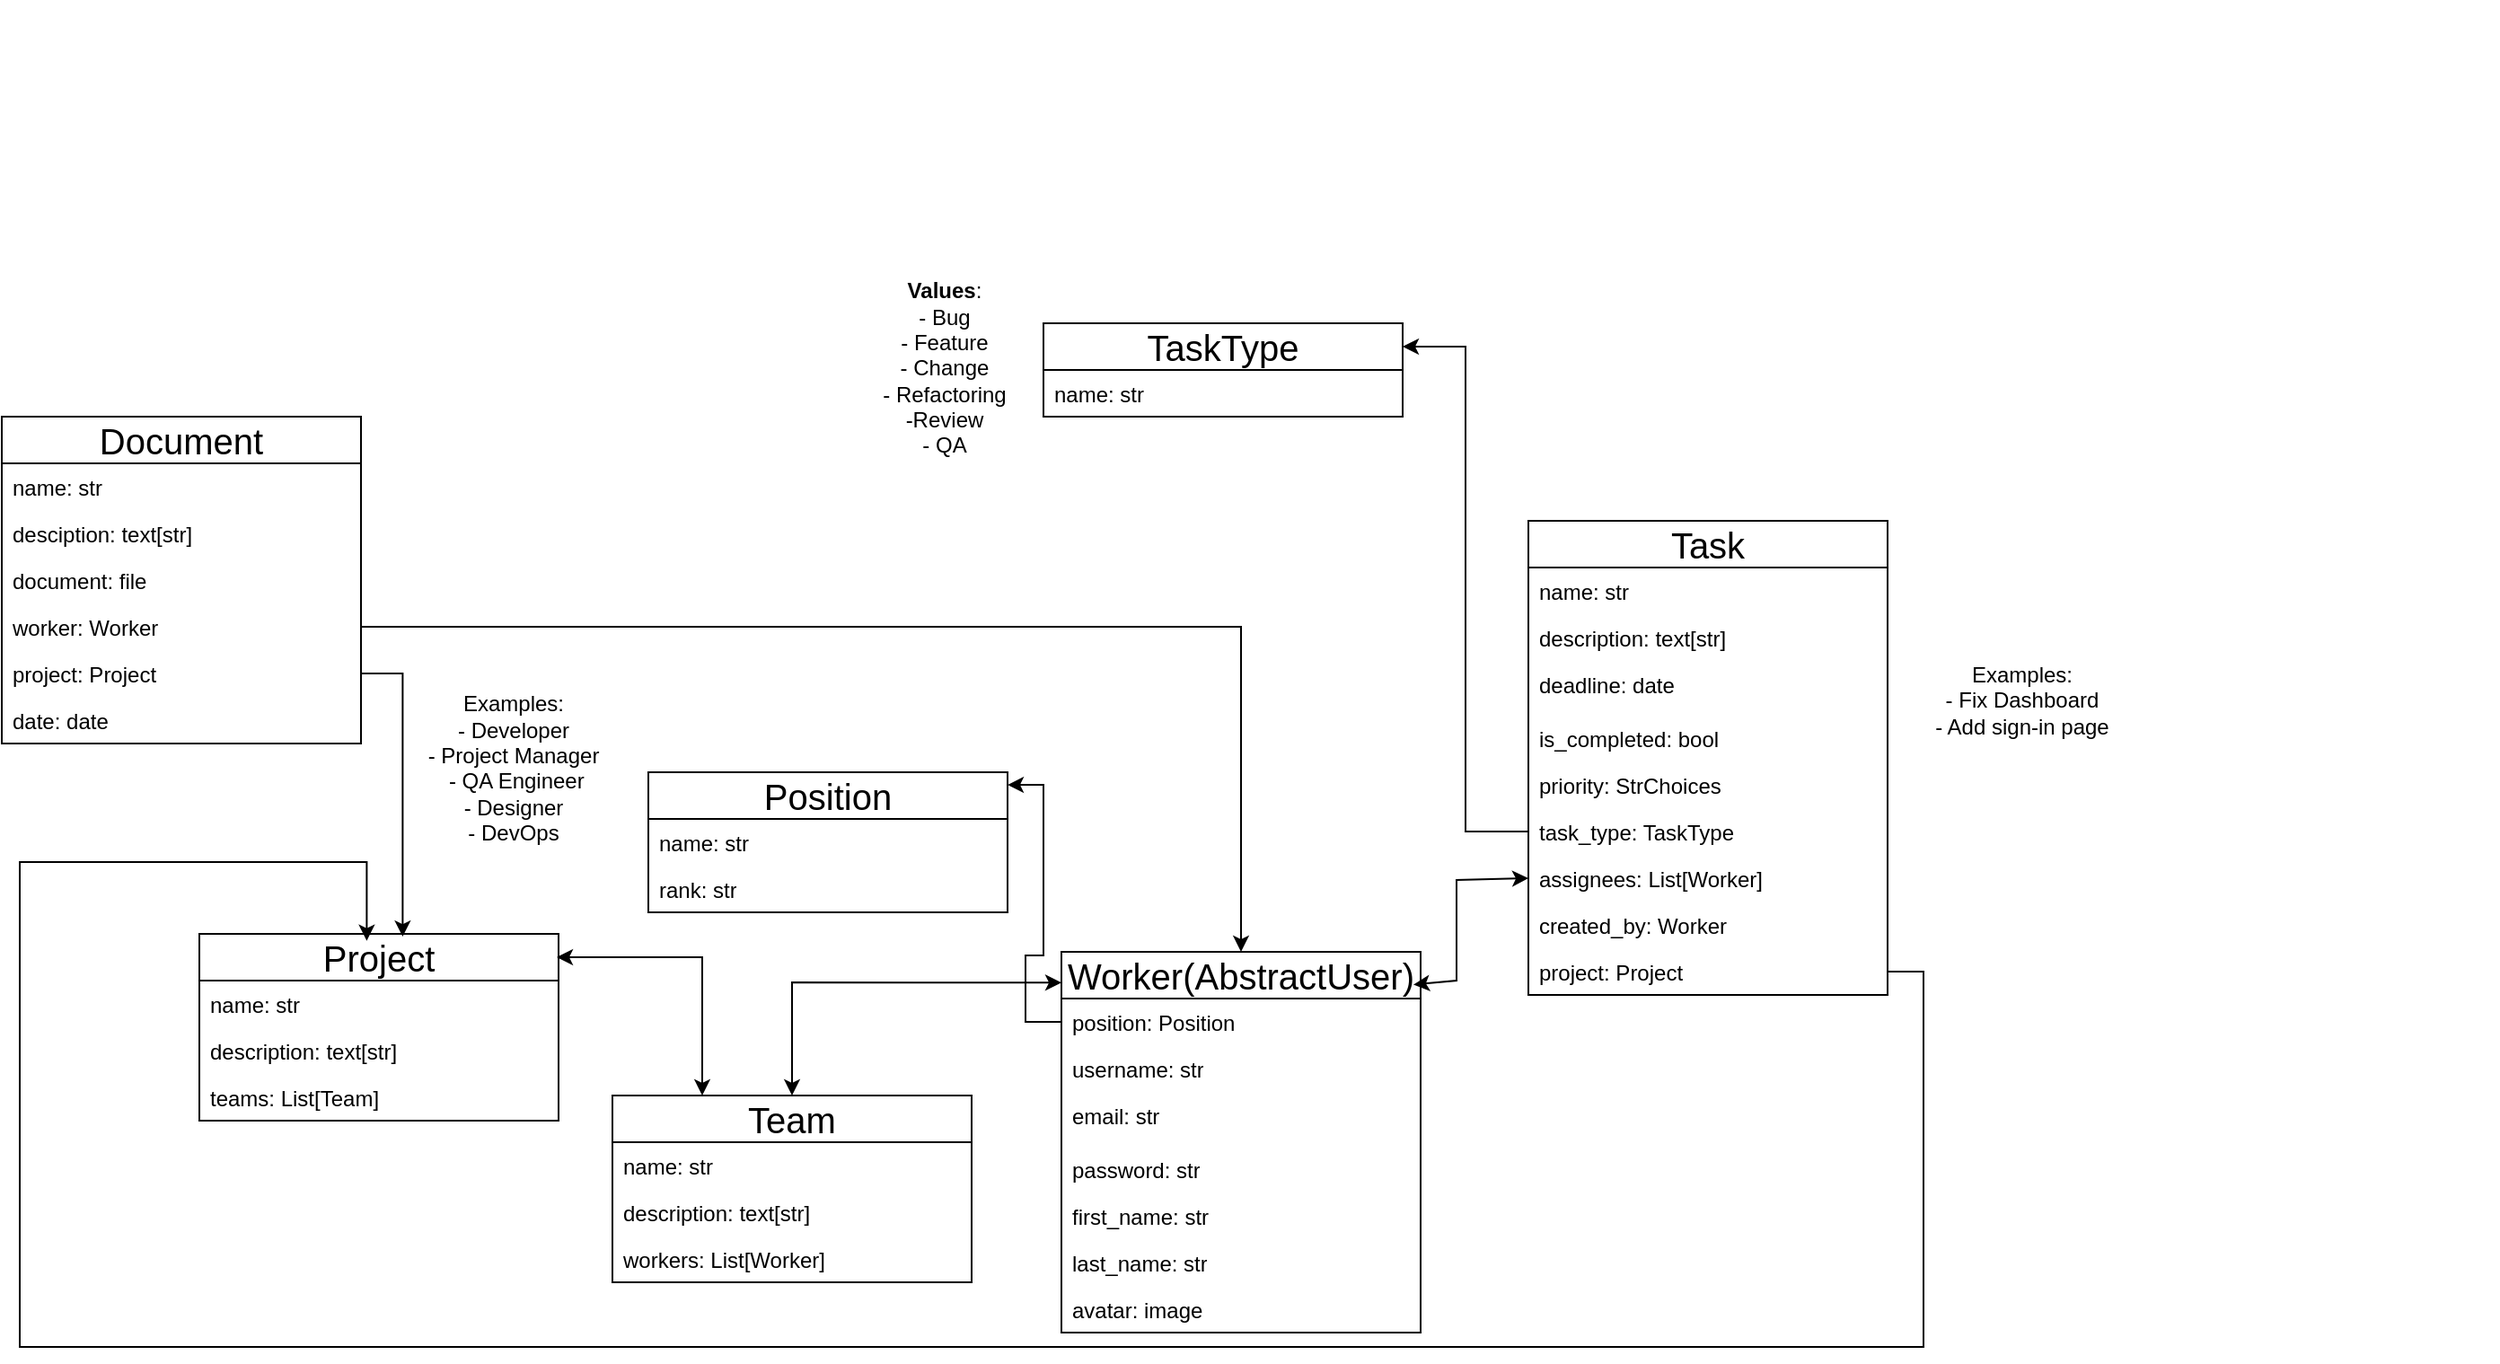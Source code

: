 <mxfile version="27.0.9">
  <diagram name="Сторінка-1" id="DGx0S60uxOYbOebhsyBo">
    <mxGraphModel dx="2088" dy="1812" grid="1" gridSize="10" guides="1" tooltips="1" connect="1" arrows="1" fold="1" page="1" pageScale="1" pageWidth="827" pageHeight="1169" math="0" shadow="0">
      <root>
        <mxCell id="0" />
        <mxCell id="1" parent="0" />
        <mxCell id="zGgsaeXwsIE-S1t-PNdy-1" value="Task" style="swimlane;fontStyle=0;childLayout=stackLayout;horizontal=1;startSize=26;fillColor=none;horizontalStack=0;resizeParent=1;resizeParentMax=0;resizeLast=0;collapsible=1;marginBottom=0;whiteSpace=wrap;html=1;fontSize=20;" parent="1" vertex="1">
          <mxGeometry x="550" y="280" width="200" height="264" as="geometry">
            <mxRectangle x="550" y="280" width="80" height="40" as="alternateBounds" />
          </mxGeometry>
        </mxCell>
        <mxCell id="zGgsaeXwsIE-S1t-PNdy-2" value="name: str" style="text;strokeColor=none;fillColor=none;align=left;verticalAlign=top;spacingLeft=4;spacingRight=4;overflow=hidden;rotatable=0;points=[[0,0.5],[1,0.5]];portConstraint=eastwest;whiteSpace=wrap;html=1;" parent="zGgsaeXwsIE-S1t-PNdy-1" vertex="1">
          <mxGeometry y="26" width="200" height="26" as="geometry" />
        </mxCell>
        <mxCell id="zGgsaeXwsIE-S1t-PNdy-3" value="description: text[str]" style="text;strokeColor=none;fillColor=none;align=left;verticalAlign=top;spacingLeft=4;spacingRight=4;overflow=hidden;rotatable=0;points=[[0,0.5],[1,0.5]];portConstraint=eastwest;whiteSpace=wrap;html=1;" parent="zGgsaeXwsIE-S1t-PNdy-1" vertex="1">
          <mxGeometry y="52" width="200" height="26" as="geometry" />
        </mxCell>
        <mxCell id="zGgsaeXwsIE-S1t-PNdy-4" value="deadline: date" style="text;strokeColor=none;fillColor=none;align=left;verticalAlign=top;spacingLeft=4;spacingRight=4;overflow=hidden;rotatable=0;points=[[0,0.5],[1,0.5]];portConstraint=eastwest;whiteSpace=wrap;html=1;" parent="zGgsaeXwsIE-S1t-PNdy-1" vertex="1">
          <mxGeometry y="78" width="200" height="30" as="geometry" />
        </mxCell>
        <mxCell id="zGgsaeXwsIE-S1t-PNdy-8" value="is_completed: bool" style="text;strokeColor=none;fillColor=none;align=left;verticalAlign=top;spacingLeft=4;spacingRight=4;overflow=hidden;rotatable=0;points=[[0,0.5],[1,0.5]];portConstraint=eastwest;whiteSpace=wrap;html=1;" parent="zGgsaeXwsIE-S1t-PNdy-1" vertex="1">
          <mxGeometry y="108" width="200" height="26" as="geometry" />
        </mxCell>
        <mxCell id="zGgsaeXwsIE-S1t-PNdy-5" value="priority: StrChoices" style="text;strokeColor=none;fillColor=none;align=left;verticalAlign=top;spacingLeft=4;spacingRight=4;overflow=hidden;rotatable=0;points=[[0,0.5],[1,0.5]];portConstraint=eastwest;whiteSpace=wrap;html=1;" parent="zGgsaeXwsIE-S1t-PNdy-1" vertex="1">
          <mxGeometry y="134" width="200" height="26" as="geometry" />
        </mxCell>
        <mxCell id="zGgsaeXwsIE-S1t-PNdy-9" value="task_type: TaskType" style="text;strokeColor=none;fillColor=none;align=left;verticalAlign=top;spacingLeft=4;spacingRight=4;overflow=hidden;rotatable=0;points=[[0,0.5],[1,0.5]];portConstraint=eastwest;whiteSpace=wrap;html=1;" parent="zGgsaeXwsIE-S1t-PNdy-1" vertex="1">
          <mxGeometry y="160" width="200" height="26" as="geometry" />
        </mxCell>
        <mxCell id="zGgsaeXwsIE-S1t-PNdy-10" value="assignees: List[Worker]" style="text;strokeColor=none;fillColor=none;align=left;verticalAlign=top;spacingLeft=4;spacingRight=4;overflow=hidden;rotatable=0;points=[[0,0.5],[1,0.5]];portConstraint=eastwest;whiteSpace=wrap;html=1;" parent="zGgsaeXwsIE-S1t-PNdy-1" vertex="1">
          <mxGeometry y="186" width="200" height="26" as="geometry" />
        </mxCell>
        <mxCell id="21D_6T_b0OIAMuyLPXr2-1" value="created_by: Worker" style="text;strokeColor=none;fillColor=none;align=left;verticalAlign=top;spacingLeft=4;spacingRight=4;overflow=hidden;rotatable=0;points=[[0,0.5],[1,0.5]];portConstraint=eastwest;whiteSpace=wrap;html=1;" parent="zGgsaeXwsIE-S1t-PNdy-1" vertex="1">
          <mxGeometry y="212" width="200" height="26" as="geometry" />
        </mxCell>
        <mxCell id="21D_6T_b0OIAMuyLPXr2-2" value="project: Project" style="text;strokeColor=none;fillColor=none;align=left;verticalAlign=top;spacingLeft=4;spacingRight=4;overflow=hidden;rotatable=0;points=[[0,0.5],[1,0.5]];portConstraint=eastwest;whiteSpace=wrap;html=1;" parent="zGgsaeXwsIE-S1t-PNdy-1" vertex="1">
          <mxGeometry y="238" width="200" height="26" as="geometry" />
        </mxCell>
        <mxCell id="zGgsaeXwsIE-S1t-PNdy-15" value="Worker(AbstractUser)" style="swimlane;fontStyle=0;childLayout=stackLayout;horizontal=1;startSize=26;fillColor=none;horizontalStack=0;resizeParent=1;resizeParentMax=0;resizeLast=0;collapsible=1;marginBottom=0;whiteSpace=wrap;html=1;fontSize=20;" parent="1" vertex="1">
          <mxGeometry x="290" y="520" width="200" height="212" as="geometry">
            <mxRectangle x="550" y="280" width="80" height="40" as="alternateBounds" />
          </mxGeometry>
        </mxCell>
        <mxCell id="zGgsaeXwsIE-S1t-PNdy-16" value="position: Position" style="text;strokeColor=none;fillColor=none;align=left;verticalAlign=top;spacingLeft=4;spacingRight=4;overflow=hidden;rotatable=0;points=[[0,0.5],[1,0.5]];portConstraint=eastwest;whiteSpace=wrap;html=1;" parent="zGgsaeXwsIE-S1t-PNdy-15" vertex="1">
          <mxGeometry y="26" width="200" height="26" as="geometry" />
        </mxCell>
        <mxCell id="zGgsaeXwsIE-S1t-PNdy-17" value="username: str" style="text;strokeColor=none;fillColor=none;align=left;verticalAlign=top;spacingLeft=4;spacingRight=4;overflow=hidden;rotatable=0;points=[[0,0.5],[1,0.5]];portConstraint=eastwest;whiteSpace=wrap;html=1;" parent="zGgsaeXwsIE-S1t-PNdy-15" vertex="1">
          <mxGeometry y="52" width="200" height="26" as="geometry" />
        </mxCell>
        <mxCell id="zGgsaeXwsIE-S1t-PNdy-18" value="email: str" style="text;strokeColor=none;fillColor=none;align=left;verticalAlign=top;spacingLeft=4;spacingRight=4;overflow=hidden;rotatable=0;points=[[0,0.5],[1,0.5]];portConstraint=eastwest;whiteSpace=wrap;html=1;" parent="zGgsaeXwsIE-S1t-PNdy-15" vertex="1">
          <mxGeometry y="78" width="200" height="30" as="geometry" />
        </mxCell>
        <mxCell id="zGgsaeXwsIE-S1t-PNdy-19" value="password: str" style="text;strokeColor=none;fillColor=none;align=left;verticalAlign=top;spacingLeft=4;spacingRight=4;overflow=hidden;rotatable=0;points=[[0,0.5],[1,0.5]];portConstraint=eastwest;whiteSpace=wrap;html=1;" parent="zGgsaeXwsIE-S1t-PNdy-15" vertex="1">
          <mxGeometry y="108" width="200" height="26" as="geometry" />
        </mxCell>
        <mxCell id="zGgsaeXwsIE-S1t-PNdy-20" value="first_name: str" style="text;strokeColor=none;fillColor=none;align=left;verticalAlign=top;spacingLeft=4;spacingRight=4;overflow=hidden;rotatable=0;points=[[0,0.5],[1,0.5]];portConstraint=eastwest;whiteSpace=wrap;html=1;" parent="zGgsaeXwsIE-S1t-PNdy-15" vertex="1">
          <mxGeometry y="134" width="200" height="26" as="geometry" />
        </mxCell>
        <mxCell id="zGgsaeXwsIE-S1t-PNdy-21" value="last_name: str" style="text;strokeColor=none;fillColor=none;align=left;verticalAlign=top;spacingLeft=4;spacingRight=4;overflow=hidden;rotatable=0;points=[[0,0.5],[1,0.5]];portConstraint=eastwest;whiteSpace=wrap;html=1;" parent="zGgsaeXwsIE-S1t-PNdy-15" vertex="1">
          <mxGeometry y="160" width="200" height="26" as="geometry" />
        </mxCell>
        <mxCell id="onjcQL5mCA4Y88tSQLYb-1" value="avatar: image" style="text;strokeColor=none;fillColor=none;align=left;verticalAlign=top;spacingLeft=4;spacingRight=4;overflow=hidden;rotatable=0;points=[[0,0.5],[1,0.5]];portConstraint=eastwest;whiteSpace=wrap;html=1;" parent="zGgsaeXwsIE-S1t-PNdy-15" vertex="1">
          <mxGeometry y="186" width="200" height="26" as="geometry" />
        </mxCell>
        <mxCell id="zGgsaeXwsIE-S1t-PNdy-24" value="TaskType" style="swimlane;fontStyle=0;childLayout=stackLayout;horizontal=1;startSize=26;fillColor=none;horizontalStack=0;resizeParent=1;resizeParentMax=0;resizeLast=0;collapsible=1;marginBottom=0;whiteSpace=wrap;html=1;fontSize=20;" parent="1" vertex="1">
          <mxGeometry x="280" y="170" width="200" height="52" as="geometry">
            <mxRectangle x="550" y="280" width="80" height="40" as="alternateBounds" />
          </mxGeometry>
        </mxCell>
        <mxCell id="zGgsaeXwsIE-S1t-PNdy-25" value="name: str" style="text;strokeColor=none;fillColor=none;align=left;verticalAlign=top;spacingLeft=4;spacingRight=4;overflow=hidden;rotatable=0;points=[[0,0.5],[1,0.5]];portConstraint=eastwest;whiteSpace=wrap;html=1;" parent="zGgsaeXwsIE-S1t-PNdy-24" vertex="1">
          <mxGeometry y="26" width="200" height="26" as="geometry" />
        </mxCell>
        <mxCell id="zGgsaeXwsIE-S1t-PNdy-31" value="" style="endArrow=classic;startArrow=classic;html=1;rounded=0;entryX=0;entryY=0.5;entryDx=0;entryDy=0;exitX=0.98;exitY=0.086;exitDx=0;exitDy=0;exitPerimeter=0;" parent="1" source="zGgsaeXwsIE-S1t-PNdy-15" target="zGgsaeXwsIE-S1t-PNdy-10" edge="1">
          <mxGeometry width="50" height="50" relative="1" as="geometry">
            <mxPoint x="510" y="540" as="sourcePoint" />
            <mxPoint x="440" y="420" as="targetPoint" />
            <Array as="points">
              <mxPoint x="510" y="536" />
              <mxPoint x="510" y="480" />
            </Array>
          </mxGeometry>
        </mxCell>
        <mxCell id="zGgsaeXwsIE-S1t-PNdy-32" style="edgeStyle=orthogonalEdgeStyle;rounded=0;orthogonalLoop=1;jettySize=auto;html=1;entryX=1;entryY=0.25;entryDx=0;entryDy=0;" parent="1" source="zGgsaeXwsIE-S1t-PNdy-9" target="zGgsaeXwsIE-S1t-PNdy-24" edge="1">
          <mxGeometry relative="1" as="geometry" />
        </mxCell>
        <mxCell id="zGgsaeXwsIE-S1t-PNdy-33" value="Position" style="swimlane;fontStyle=0;childLayout=stackLayout;horizontal=1;startSize=26;fillColor=none;horizontalStack=0;resizeParent=1;resizeParentMax=0;resizeLast=0;collapsible=1;marginBottom=0;whiteSpace=wrap;html=1;fontSize=20;" parent="1" vertex="1">
          <mxGeometry x="60" y="420" width="200" height="78" as="geometry">
            <mxRectangle x="550" y="280" width="80" height="40" as="alternateBounds" />
          </mxGeometry>
        </mxCell>
        <mxCell id="zGgsaeXwsIE-S1t-PNdy-34" value="name: str" style="text;strokeColor=none;fillColor=none;align=left;verticalAlign=top;spacingLeft=4;spacingRight=4;overflow=hidden;rotatable=0;points=[[0,0.5],[1,0.5]];portConstraint=eastwest;whiteSpace=wrap;html=1;" parent="zGgsaeXwsIE-S1t-PNdy-33" vertex="1">
          <mxGeometry y="26" width="200" height="26" as="geometry" />
        </mxCell>
        <mxCell id="zGgsaeXwsIE-S1t-PNdy-35" value="rank: str" style="text;strokeColor=none;fillColor=none;align=left;verticalAlign=top;spacingLeft=4;spacingRight=4;overflow=hidden;rotatable=0;points=[[0,0.5],[1,0.5]];portConstraint=eastwest;whiteSpace=wrap;html=1;" parent="zGgsaeXwsIE-S1t-PNdy-33" vertex="1">
          <mxGeometry y="52" width="200" height="26" as="geometry" />
        </mxCell>
        <mxCell id="zGgsaeXwsIE-S1t-PNdy-38" style="edgeStyle=orthogonalEdgeStyle;rounded=0;orthogonalLoop=1;jettySize=auto;html=1;exitX=0;exitY=0.5;exitDx=0;exitDy=0;entryX=1;entryY=0.09;entryDx=0;entryDy=0;entryPerimeter=0;" parent="1" source="zGgsaeXwsIE-S1t-PNdy-16" target="zGgsaeXwsIE-S1t-PNdy-33" edge="1">
          <mxGeometry relative="1" as="geometry" />
        </mxCell>
        <mxCell id="zGgsaeXwsIE-S1t-PNdy-39" value="Team" style="swimlane;fontStyle=0;childLayout=stackLayout;horizontal=1;startSize=26;fillColor=none;horizontalStack=0;resizeParent=1;resizeParentMax=0;resizeLast=0;collapsible=1;marginBottom=0;whiteSpace=wrap;html=1;fontSize=20;" parent="1" vertex="1">
          <mxGeometry x="40" y="600" width="200" height="104" as="geometry">
            <mxRectangle x="550" y="280" width="80" height="40" as="alternateBounds" />
          </mxGeometry>
        </mxCell>
        <mxCell id="zGgsaeXwsIE-S1t-PNdy-40" value="name: str" style="text;strokeColor=none;fillColor=none;align=left;verticalAlign=top;spacingLeft=4;spacingRight=4;overflow=hidden;rotatable=0;points=[[0,0.5],[1,0.5]];portConstraint=eastwest;whiteSpace=wrap;html=1;" parent="zGgsaeXwsIE-S1t-PNdy-39" vertex="1">
          <mxGeometry y="26" width="200" height="26" as="geometry" />
        </mxCell>
        <mxCell id="zGgsaeXwsIE-S1t-PNdy-46" value="description: text[str]" style="text;strokeColor=none;fillColor=none;align=left;verticalAlign=top;spacingLeft=4;spacingRight=4;overflow=hidden;rotatable=0;points=[[0,0.5],[1,0.5]];portConstraint=eastwest;whiteSpace=wrap;html=1;" parent="zGgsaeXwsIE-S1t-PNdy-39" vertex="1">
          <mxGeometry y="52" width="200" height="26" as="geometry" />
        </mxCell>
        <mxCell id="zGgsaeXwsIE-S1t-PNdy-41" value="workers: List[Worker]" style="text;strokeColor=none;fillColor=none;align=left;verticalAlign=top;spacingLeft=4;spacingRight=4;overflow=hidden;rotatable=0;points=[[0,0.5],[1,0.5]];portConstraint=eastwest;whiteSpace=wrap;html=1;" parent="zGgsaeXwsIE-S1t-PNdy-39" vertex="1">
          <mxGeometry y="78" width="200" height="26" as="geometry" />
        </mxCell>
        <mxCell id="zGgsaeXwsIE-S1t-PNdy-42" value="" style="endArrow=classic;startArrow=classic;html=1;rounded=0;entryX=0;entryY=0.081;entryDx=0;entryDy=0;entryPerimeter=0;exitX=0.5;exitY=0;exitDx=0;exitDy=0;" parent="1" source="zGgsaeXwsIE-S1t-PNdy-39" target="zGgsaeXwsIE-S1t-PNdy-15" edge="1">
          <mxGeometry width="50" height="50" relative="1" as="geometry">
            <mxPoint x="200" y="585" as="sourcePoint" />
            <mxPoint x="250" y="535" as="targetPoint" />
            <Array as="points">
              <mxPoint x="140" y="537" />
            </Array>
          </mxGeometry>
        </mxCell>
        <mxCell id="zGgsaeXwsIE-S1t-PNdy-43" value="Project" style="swimlane;fontStyle=0;childLayout=stackLayout;horizontal=1;startSize=26;fillColor=none;horizontalStack=0;resizeParent=1;resizeParentMax=0;resizeLast=0;collapsible=1;marginBottom=0;whiteSpace=wrap;html=1;fontSize=20;" parent="1" vertex="1">
          <mxGeometry x="-190" y="510" width="200" height="104" as="geometry">
            <mxRectangle x="550" y="280" width="80" height="40" as="alternateBounds" />
          </mxGeometry>
        </mxCell>
        <mxCell id="zGgsaeXwsIE-S1t-PNdy-44" value="name: str" style="text;strokeColor=none;fillColor=none;align=left;verticalAlign=top;spacingLeft=4;spacingRight=4;overflow=hidden;rotatable=0;points=[[0,0.5],[1,0.5]];portConstraint=eastwest;whiteSpace=wrap;html=1;" parent="zGgsaeXwsIE-S1t-PNdy-43" vertex="1">
          <mxGeometry y="26" width="200" height="26" as="geometry" />
        </mxCell>
        <mxCell id="zGgsaeXwsIE-S1t-PNdy-47" value="description: text[str]" style="text;strokeColor=none;fillColor=none;align=left;verticalAlign=top;spacingLeft=4;spacingRight=4;overflow=hidden;rotatable=0;points=[[0,0.5],[1,0.5]];portConstraint=eastwest;whiteSpace=wrap;html=1;" parent="zGgsaeXwsIE-S1t-PNdy-43" vertex="1">
          <mxGeometry y="52" width="200" height="26" as="geometry" />
        </mxCell>
        <mxCell id="zGgsaeXwsIE-S1t-PNdy-45" value="teams: List[Team]" style="text;strokeColor=none;fillColor=none;align=left;verticalAlign=top;spacingLeft=4;spacingRight=4;overflow=hidden;rotatable=0;points=[[0,0.5],[1,0.5]];portConstraint=eastwest;whiteSpace=wrap;html=1;" parent="zGgsaeXwsIE-S1t-PNdy-43" vertex="1">
          <mxGeometry y="78" width="200" height="26" as="geometry" />
        </mxCell>
        <mxCell id="zGgsaeXwsIE-S1t-PNdy-48" value="" style="endArrow=classic;startArrow=classic;html=1;rounded=0;exitX=0.995;exitY=0.125;exitDx=0;exitDy=0;exitPerimeter=0;entryX=0.25;entryY=0;entryDx=0;entryDy=0;" parent="1" source="zGgsaeXwsIE-S1t-PNdy-43" target="zGgsaeXwsIE-S1t-PNdy-39" edge="1">
          <mxGeometry width="50" height="50" relative="1" as="geometry">
            <mxPoint x="20" y="570" as="sourcePoint" />
            <mxPoint x="70" y="520" as="targetPoint" />
            <Array as="points">
              <mxPoint x="90" y="523" />
            </Array>
          </mxGeometry>
        </mxCell>
        <mxCell id="zGgsaeXwsIE-S1t-PNdy-49" value="Examples:&lt;br&gt;- Fix Dashboard&lt;br&gt;- Add sign-in page" style="text;html=1;align=center;verticalAlign=middle;whiteSpace=wrap;rounded=0;" parent="1" vertex="1">
          <mxGeometry x="560" y="290" width="530" height="180" as="geometry" />
        </mxCell>
        <mxCell id="zGgsaeXwsIE-S1t-PNdy-51" value="&lt;b&gt;Values&lt;/b&gt;:&lt;br&gt;- Bug&lt;div&gt;- Feature&lt;br&gt;- Change&lt;br&gt;- Refactoring&lt;br&gt;-Review&lt;br&gt;- QA&lt;/div&gt;" style="text;html=1;align=center;verticalAlign=middle;whiteSpace=wrap;rounded=0;" parent="1" vertex="1">
          <mxGeometry x="50" y="-10" width="350" height="410" as="geometry" />
        </mxCell>
        <mxCell id="zGgsaeXwsIE-S1t-PNdy-52" value="Examples:&lt;br&gt;- Developer&lt;br&gt;- Project Manager&lt;br&gt;&amp;nbsp;- QA Engineer&lt;br&gt;- Designer&lt;br&gt;- DevOps&lt;div&gt;&lt;br/&gt;&lt;/div&gt;" style="text;html=1;align=center;verticalAlign=middle;whiteSpace=wrap;rounded=0;" parent="1" vertex="1">
          <mxGeometry x="-150" y="410" width="270" height="30" as="geometry" />
        </mxCell>
        <mxCell id="-rcoc01FDQKnA7VFfFCH-2" value="Document" style="swimlane;fontStyle=0;childLayout=stackLayout;horizontal=1;startSize=26;fillColor=none;horizontalStack=0;resizeParent=1;resizeParentMax=0;resizeLast=0;collapsible=1;marginBottom=0;whiteSpace=wrap;html=1;fontSize=20;" parent="1" vertex="1">
          <mxGeometry x="-300" y="222" width="200" height="182" as="geometry">
            <mxRectangle x="550" y="280" width="80" height="40" as="alternateBounds" />
          </mxGeometry>
        </mxCell>
        <mxCell id="-rcoc01FDQKnA7VFfFCH-3" value="name: str" style="text;strokeColor=none;fillColor=none;align=left;verticalAlign=top;spacingLeft=4;spacingRight=4;overflow=hidden;rotatable=0;points=[[0,0.5],[1,0.5]];portConstraint=eastwest;whiteSpace=wrap;html=1;" parent="-rcoc01FDQKnA7VFfFCH-2" vertex="1">
          <mxGeometry y="26" width="200" height="26" as="geometry" />
        </mxCell>
        <mxCell id="-rcoc01FDQKnA7VFfFCH-4" value="desciption: text[str]" style="text;strokeColor=none;fillColor=none;align=left;verticalAlign=top;spacingLeft=4;spacingRight=4;overflow=hidden;rotatable=0;points=[[0,0.5],[1,0.5]];portConstraint=eastwest;whiteSpace=wrap;html=1;" parent="-rcoc01FDQKnA7VFfFCH-2" vertex="1">
          <mxGeometry y="52" width="200" height="26" as="geometry" />
        </mxCell>
        <mxCell id="-rcoc01FDQKnA7VFfFCH-5" value="document: file" style="text;strokeColor=none;fillColor=none;align=left;verticalAlign=top;spacingLeft=4;spacingRight=4;overflow=hidden;rotatable=0;points=[[0,0.5],[1,0.5]];portConstraint=eastwest;whiteSpace=wrap;html=1;" parent="-rcoc01FDQKnA7VFfFCH-2" vertex="1">
          <mxGeometry y="78" width="200" height="26" as="geometry" />
        </mxCell>
        <mxCell id="-rcoc01FDQKnA7VFfFCH-6" value="worker: Worker" style="text;strokeColor=none;fillColor=none;align=left;verticalAlign=top;spacingLeft=4;spacingRight=4;overflow=hidden;rotatable=0;points=[[0,0.5],[1,0.5]];portConstraint=eastwest;whiteSpace=wrap;html=1;" parent="-rcoc01FDQKnA7VFfFCH-2" vertex="1">
          <mxGeometry y="104" width="200" height="26" as="geometry" />
        </mxCell>
        <mxCell id="Vt_LDSsSGCfpf5528Tvj-1" value="project: Project" style="text;strokeColor=none;fillColor=none;align=left;verticalAlign=top;spacingLeft=4;spacingRight=4;overflow=hidden;rotatable=0;points=[[0,0.5],[1,0.5]];portConstraint=eastwest;whiteSpace=wrap;html=1;" vertex="1" parent="-rcoc01FDQKnA7VFfFCH-2">
          <mxGeometry y="130" width="200" height="26" as="geometry" />
        </mxCell>
        <mxCell id="-rcoc01FDQKnA7VFfFCH-7" value="date: date" style="text;strokeColor=none;fillColor=none;align=left;verticalAlign=top;spacingLeft=4;spacingRight=4;overflow=hidden;rotatable=0;points=[[0,0.5],[1,0.5]];portConstraint=eastwest;whiteSpace=wrap;html=1;" parent="-rcoc01FDQKnA7VFfFCH-2" vertex="1">
          <mxGeometry y="156" width="200" height="26" as="geometry" />
        </mxCell>
        <mxCell id="-rcoc01FDQKnA7VFfFCH-12" style="edgeStyle=orthogonalEdgeStyle;rounded=0;orthogonalLoop=1;jettySize=auto;html=1;entryX=0.5;entryY=0;entryDx=0;entryDy=0;" parent="1" source="-rcoc01FDQKnA7VFfFCH-6" target="zGgsaeXwsIE-S1t-PNdy-15" edge="1">
          <mxGeometry relative="1" as="geometry" />
        </mxCell>
        <mxCell id="21D_6T_b0OIAMuyLPXr2-4" style="edgeStyle=orthogonalEdgeStyle;rounded=0;orthogonalLoop=1;jettySize=auto;html=1;entryX=0.466;entryY=0.037;entryDx=0;entryDy=0;entryPerimeter=0;" parent="1" source="21D_6T_b0OIAMuyLPXr2-2" target="zGgsaeXwsIE-S1t-PNdy-43" edge="1">
          <mxGeometry relative="1" as="geometry">
            <mxPoint x="-260" y="470" as="targetPoint" />
            <Array as="points">
              <mxPoint x="770" y="531" />
              <mxPoint x="770" y="740" />
              <mxPoint x="-290" y="740" />
              <mxPoint x="-290" y="470" />
              <mxPoint x="-97" y="470" />
            </Array>
          </mxGeometry>
        </mxCell>
        <mxCell id="Vt_LDSsSGCfpf5528Tvj-2" style="edgeStyle=orthogonalEdgeStyle;rounded=0;orthogonalLoop=1;jettySize=auto;html=1;entryX=0.566;entryY=0.015;entryDx=0;entryDy=0;entryPerimeter=0;" edge="1" parent="1" source="Vt_LDSsSGCfpf5528Tvj-1" target="zGgsaeXwsIE-S1t-PNdy-43">
          <mxGeometry relative="1" as="geometry" />
        </mxCell>
      </root>
    </mxGraphModel>
  </diagram>
</mxfile>
